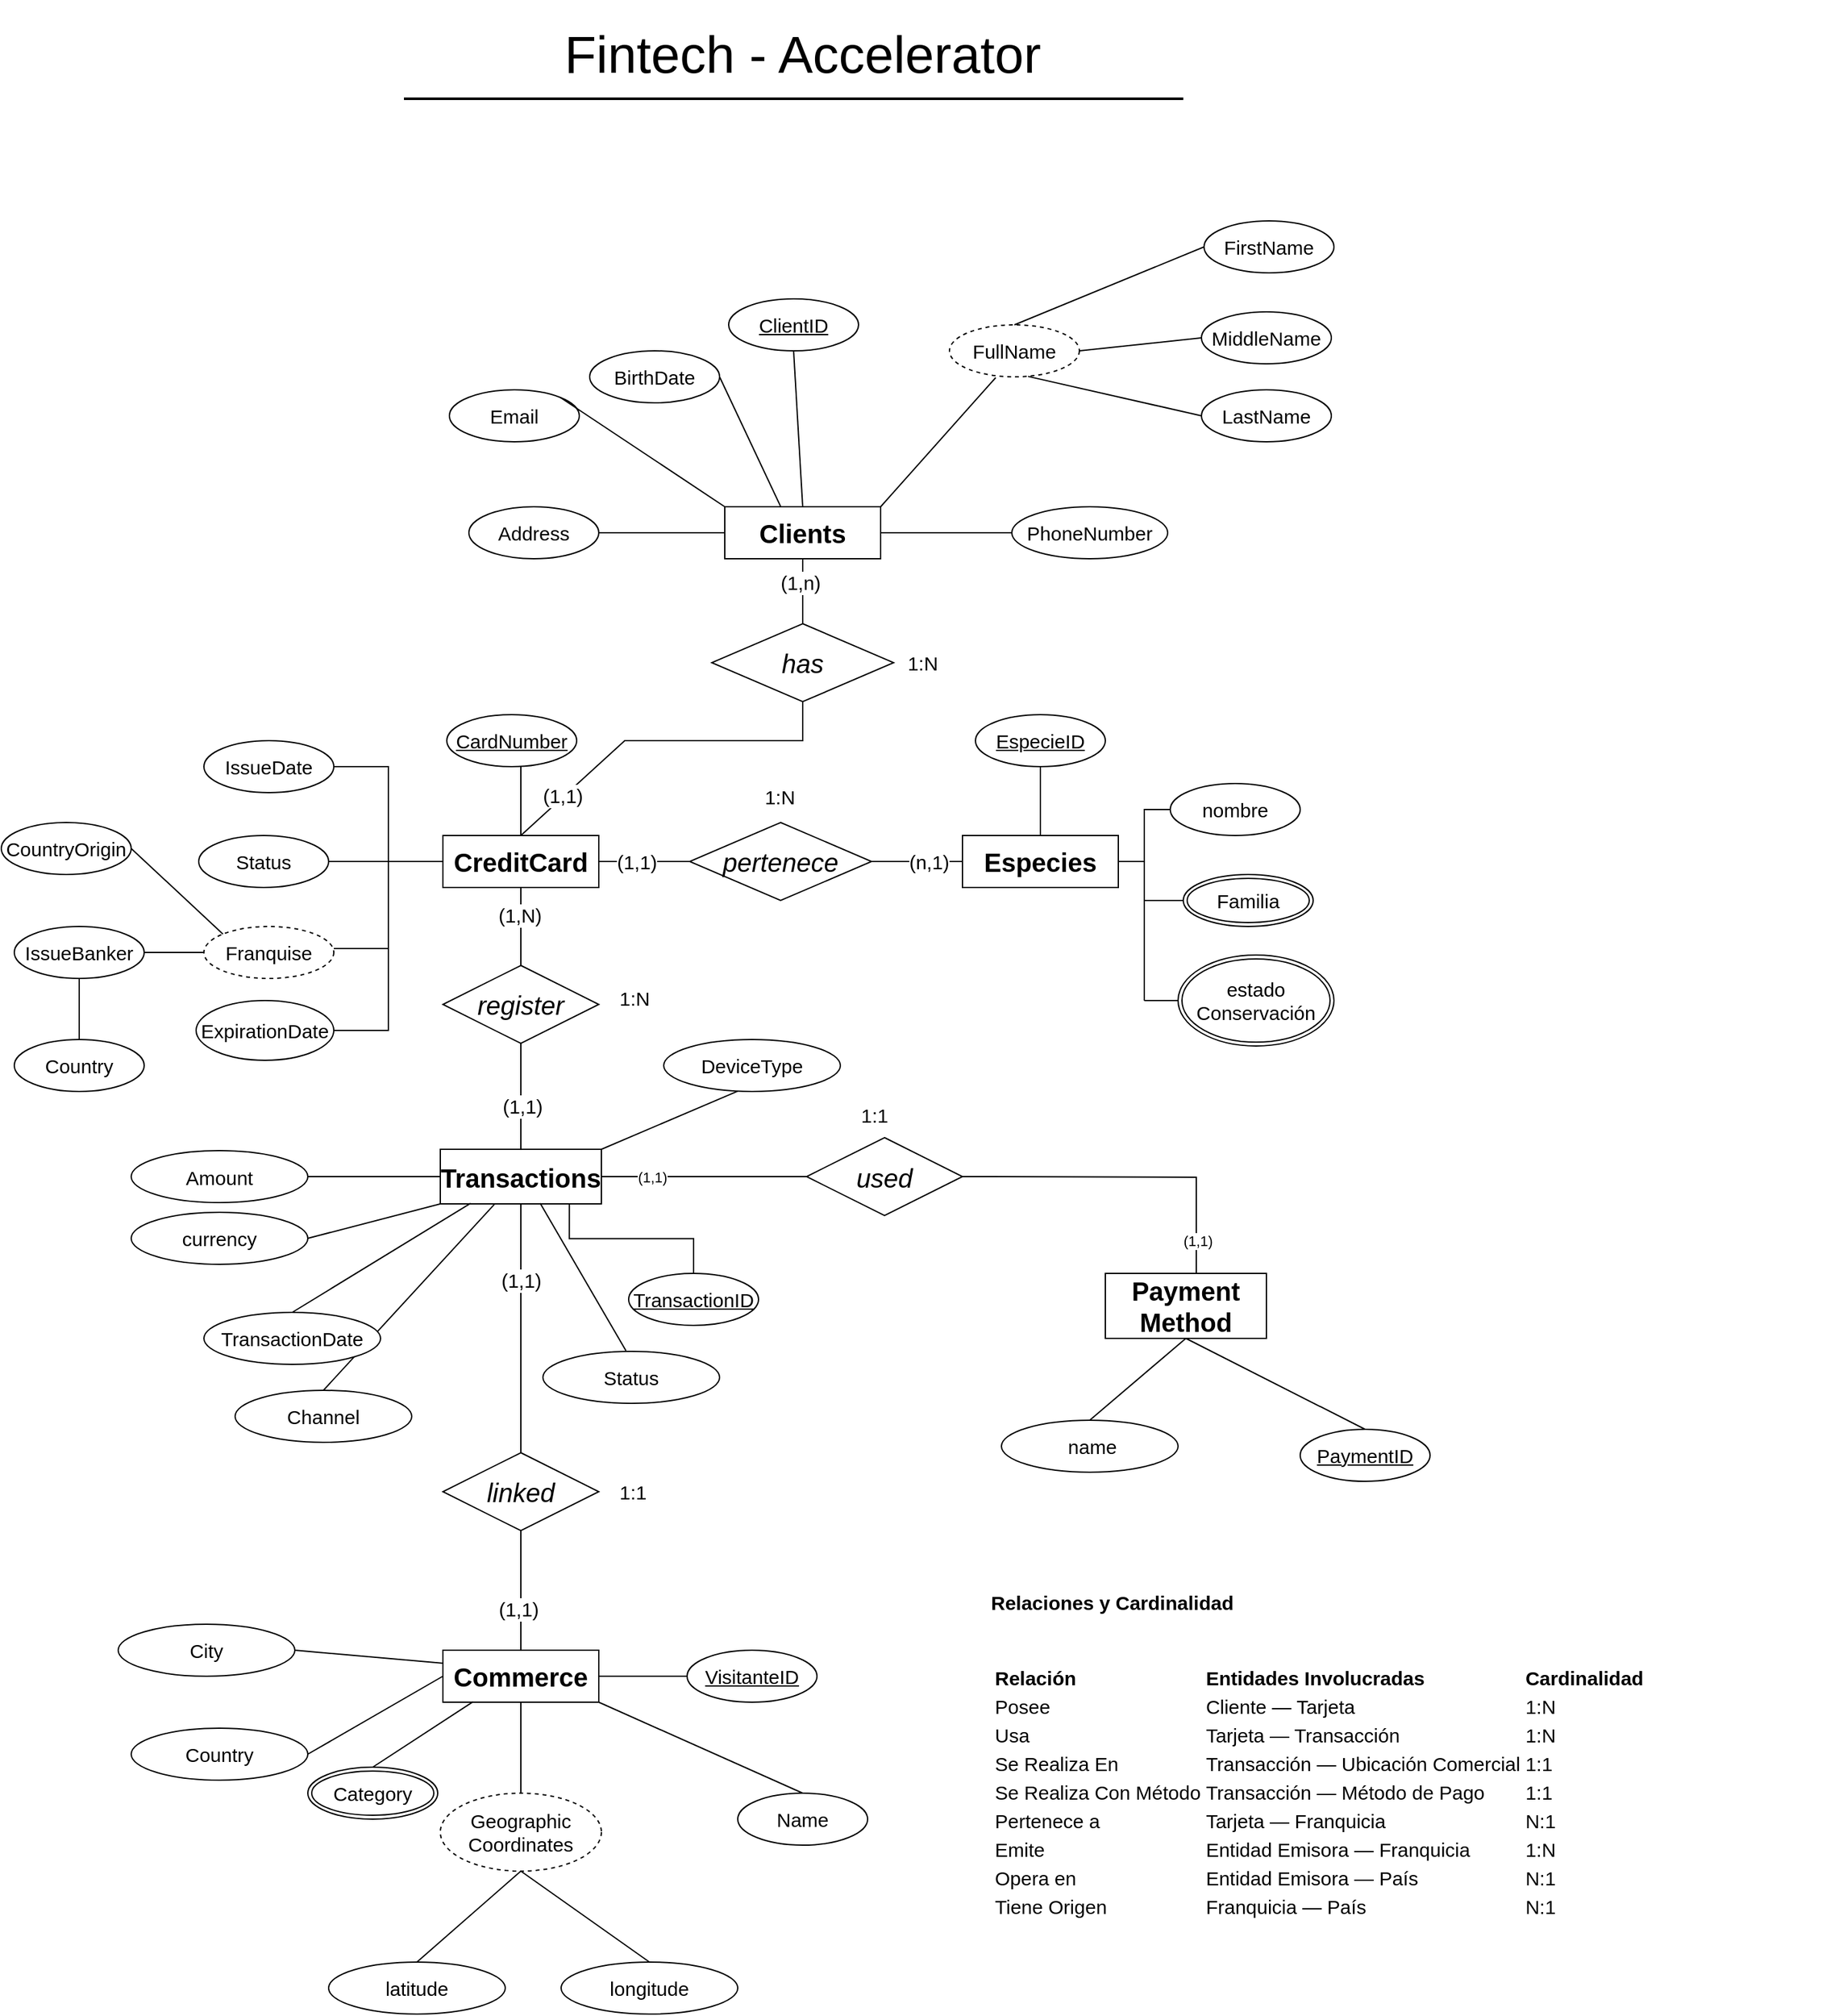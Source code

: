 <mxfile version="26.2.14">
  <diagram id="r5kmpghzl9CKiOgxhH3K" name="Página-1">
    <mxGraphModel dx="1897" dy="2171" grid="1" gridSize="10" guides="1" tooltips="1" connect="1" arrows="1" fold="1" page="1" pageScale="1" pageWidth="827" pageHeight="1169" math="0" shadow="0">
      <root>
        <mxCell id="0" />
        <mxCell id="1" parent="0" />
        <mxCell id="_ER3O8_ixGloc-CAV8IO-1" value="Fintech - Accelerator" style="text;html=1;strokeColor=none;fillColor=none;align=center;verticalAlign=middle;whiteSpace=wrap;rounded=0;fontSize=40;" parent="1" vertex="1">
          <mxGeometry x="190" y="-330" width="614" height="81" as="geometry" />
        </mxCell>
        <mxCell id="_ER3O8_ixGloc-CAV8IO-2" value="" style="line;strokeWidth=2;html=1;" parent="1" vertex="1">
          <mxGeometry x="190" y="-259" width="600" height="10" as="geometry" />
        </mxCell>
        <mxCell id="_ER3O8_ixGloc-CAV8IO-16" style="edgeStyle=orthogonalEdgeStyle;rounded=0;orthogonalLoop=1;jettySize=auto;html=1;entryX=0.57;entryY=1;entryDx=0;entryDy=0;entryPerimeter=0;fontSize=20;endArrow=none;endFill=0;" parent="1" source="_ER3O8_ixGloc-CAV8IO-7" target="_ER3O8_ixGloc-CAV8IO-13" edge="1">
          <mxGeometry relative="1" as="geometry" />
        </mxCell>
        <mxCell id="_ER3O8_ixGloc-CAV8IO-18" style="edgeStyle=orthogonalEdgeStyle;rounded=0;orthogonalLoop=1;jettySize=auto;html=1;entryX=1;entryY=0.5;entryDx=0;entryDy=0;fontSize=20;endArrow=none;endFill=0;" parent="1" source="_ER3O8_ixGloc-CAV8IO-7" target="_ER3O8_ixGloc-CAV8IO-9" edge="1">
          <mxGeometry relative="1" as="geometry" />
        </mxCell>
        <mxCell id="_ER3O8_ixGloc-CAV8IO-20" style="edgeStyle=orthogonalEdgeStyle;rounded=0;orthogonalLoop=1;jettySize=auto;html=1;entryX=1;entryY=0.5;entryDx=0;entryDy=0;fontSize=20;endArrow=none;endFill=0;" parent="1" source="_ER3O8_ixGloc-CAV8IO-7" target="_ER3O8_ixGloc-CAV8IO-15" edge="1">
          <mxGeometry relative="1" as="geometry" />
        </mxCell>
        <mxCell id="_ER3O8_ixGloc-CAV8IO-23" style="edgeStyle=orthogonalEdgeStyle;rounded=0;orthogonalLoop=1;jettySize=auto;html=1;entryX=0;entryY=0.5;entryDx=0;entryDy=0;endArrow=none;endFill=0;fontSize=20;" parent="1" source="_ER3O8_ixGloc-CAV8IO-7" target="_ER3O8_ixGloc-CAV8IO-22" edge="1">
          <mxGeometry relative="1" as="geometry" />
        </mxCell>
        <mxCell id="_ER3O8_ixGloc-CAV8IO-32" value="(1,1)" style="edgeLabel;html=1;align=center;verticalAlign=middle;resizable=0;points=[];fontSize=15;" parent="_ER3O8_ixGloc-CAV8IO-23" vertex="1" connectable="0">
          <mxGeometry x="-0.183" relative="1" as="geometry">
            <mxPoint as="offset" />
          </mxGeometry>
        </mxCell>
        <mxCell id="_ER3O8_ixGloc-CAV8IO-7" value="CreditCard" style="whiteSpace=wrap;html=1;align=center;fontSize=20;fontStyle=1" parent="1" vertex="1">
          <mxGeometry x="220" y="313" width="120" height="40" as="geometry" />
        </mxCell>
        <mxCell id="_ER3O8_ixGloc-CAV8IO-9" value="IssueDate" style="ellipse;whiteSpace=wrap;html=1;align=center;fontSize=15;" parent="1" vertex="1">
          <mxGeometry x="36" y="240" width="100" height="40" as="geometry" />
        </mxCell>
        <mxCell id="_ER3O8_ixGloc-CAV8IO-13" value="CardNumber" style="ellipse;whiteSpace=wrap;html=1;align=center;fontStyle=4;fontSize=15;" parent="1" vertex="1">
          <mxGeometry x="223" y="220" width="100" height="40" as="geometry" />
        </mxCell>
        <mxCell id="_ER3O8_ixGloc-CAV8IO-15" value="ExpirationDate" style="ellipse;whiteSpace=wrap;html=1;align=center;fontSize=15;" parent="1" vertex="1">
          <mxGeometry x="30" y="440" width="106" height="46" as="geometry" />
        </mxCell>
        <mxCell id="_ER3O8_ixGloc-CAV8IO-28" style="edgeStyle=orthogonalEdgeStyle;rounded=0;orthogonalLoop=1;jettySize=auto;html=1;entryX=0;entryY=0.5;entryDx=0;entryDy=0;endArrow=none;endFill=0;fontSize=15;" parent="1" source="_ER3O8_ixGloc-CAV8IO-21" target="_ER3O8_ixGloc-CAV8IO-26" edge="1">
          <mxGeometry relative="1" as="geometry" />
        </mxCell>
        <mxCell id="_ER3O8_ixGloc-CAV8IO-29" style="edgeStyle=orthogonalEdgeStyle;rounded=0;orthogonalLoop=1;jettySize=auto;html=1;endArrow=none;endFill=0;fontSize=15;entryX=0;entryY=0.5;entryDx=0;entryDy=0;" parent="1" source="_ER3O8_ixGloc-CAV8IO-21" target="jgJUUqroV2WTiFEcboyq-4" edge="1">
          <mxGeometry relative="1" as="geometry">
            <mxPoint x="780.0" y="372.966" as="targetPoint" />
            <Array as="points">
              <mxPoint x="760" y="333" />
              <mxPoint x="760" y="363" />
            </Array>
          </mxGeometry>
        </mxCell>
        <mxCell id="_ER3O8_ixGloc-CAV8IO-30" style="edgeStyle=orthogonalEdgeStyle;rounded=0;orthogonalLoop=1;jettySize=auto;html=1;endArrow=none;endFill=0;fontSize=15;" parent="1" source="_ER3O8_ixGloc-CAV8IO-21" target="_ER3O8_ixGloc-CAV8IO-25" edge="1">
          <mxGeometry relative="1" as="geometry" />
        </mxCell>
        <mxCell id="_ER3O8_ixGloc-CAV8IO-21" value="Especies" style="whiteSpace=wrap;html=1;align=center;fontSize=20;fontStyle=1" parent="1" vertex="1">
          <mxGeometry x="620" y="313" width="120" height="40" as="geometry" />
        </mxCell>
        <mxCell id="_ER3O8_ixGloc-CAV8IO-24" style="edgeStyle=orthogonalEdgeStyle;rounded=0;orthogonalLoop=1;jettySize=auto;html=1;entryX=0;entryY=0.5;entryDx=0;entryDy=0;endArrow=none;endFill=0;fontSize=20;" parent="1" source="_ER3O8_ixGloc-CAV8IO-22" target="_ER3O8_ixGloc-CAV8IO-21" edge="1">
          <mxGeometry relative="1" as="geometry">
            <Array as="points">
              <mxPoint x="570" y="333" />
              <mxPoint x="570" y="333" />
            </Array>
          </mxGeometry>
        </mxCell>
        <mxCell id="_ER3O8_ixGloc-CAV8IO-31" value="(n,1)" style="edgeLabel;html=1;align=center;verticalAlign=middle;resizable=0;points=[];fontSize=15;" parent="_ER3O8_ixGloc-CAV8IO-24" vertex="1" connectable="0">
          <mxGeometry x="0.25" relative="1" as="geometry">
            <mxPoint as="offset" />
          </mxGeometry>
        </mxCell>
        <mxCell id="_ER3O8_ixGloc-CAV8IO-22" value="pertenece" style="shape=rhombus;perimeter=rhombusPerimeter;whiteSpace=wrap;html=1;align=center;fontSize=20;fontStyle=2" parent="1" vertex="1">
          <mxGeometry x="410" y="303" width="140" height="60" as="geometry" />
        </mxCell>
        <mxCell id="_ER3O8_ixGloc-CAV8IO-25" value="EspecieID" style="ellipse;whiteSpace=wrap;html=1;align=center;fontStyle=4;fontSize=15;" parent="1" vertex="1">
          <mxGeometry x="630" y="220" width="100" height="40" as="geometry" />
        </mxCell>
        <mxCell id="_ER3O8_ixGloc-CAV8IO-26" value="nombre" style="ellipse;whiteSpace=wrap;html=1;align=center;fontSize=15;" parent="1" vertex="1">
          <mxGeometry x="780" y="273" width="100" height="40" as="geometry" />
        </mxCell>
        <mxCell id="_ER3O8_ixGloc-CAV8IO-33" value="1:N" style="edgeLabel;html=1;align=center;verticalAlign=middle;resizable=0;points=[];fontSize=15;" parent="1" vertex="1" connectable="0">
          <mxGeometry x="403.997" y="333" as="geometry">
            <mxPoint x="75" y="-50" as="offset" />
          </mxGeometry>
        </mxCell>
        <mxCell id="_ER3O8_ixGloc-CAV8IO-36" style="edgeStyle=orthogonalEdgeStyle;rounded=0;orthogonalLoop=1;jettySize=auto;html=1;endArrow=none;endFill=0;fontSize=15;" parent="1" source="_ER3O8_ixGloc-CAV8IO-34" target="_ER3O8_ixGloc-CAV8IO-35" edge="1">
          <mxGeometry relative="1" as="geometry" />
        </mxCell>
        <mxCell id="_ER3O8_ixGloc-CAV8IO-34" value="Commerce" style="whiteSpace=wrap;html=1;align=center;fontSize=20;fontStyle=1" parent="1" vertex="1">
          <mxGeometry x="220" y="940" width="120" height="40" as="geometry" />
        </mxCell>
        <mxCell id="_ER3O8_ixGloc-CAV8IO-35" value="VisitanteID" style="ellipse;whiteSpace=wrap;html=1;align=center;fontStyle=4;fontSize=15;" parent="1" vertex="1">
          <mxGeometry x="408" y="940" width="100" height="40" as="geometry" />
        </mxCell>
        <mxCell id="_ER3O8_ixGloc-CAV8IO-37" value="Name" style="ellipse;whiteSpace=wrap;html=1;align=center;fontSize=15;" parent="1" vertex="1">
          <mxGeometry x="447" y="1050" width="100" height="40" as="geometry" />
        </mxCell>
        <mxCell id="_ER3O8_ixGloc-CAV8IO-39" value="&amp;nbsp;name" style="ellipse;whiteSpace=wrap;html=1;align=center;fontSize=15;" parent="1" vertex="1">
          <mxGeometry x="650" y="763" width="136" height="40" as="geometry" />
        </mxCell>
        <mxCell id="_ER3O8_ixGloc-CAV8IO-45" style="edgeStyle=orthogonalEdgeStyle;rounded=0;orthogonalLoop=1;jettySize=auto;html=1;entryX=0.5;entryY=0;entryDx=0;entryDy=0;endArrow=none;endFill=0;fontSize=15;exitX=0.5;exitY=1;exitDx=0;exitDy=0;" parent="1" source="EtExfo8M0nFtXEk3636u-35" target="_ER3O8_ixGloc-CAV8IO-34" edge="1">
          <mxGeometry relative="1" as="geometry" />
        </mxCell>
        <mxCell id="_ER3O8_ixGloc-CAV8IO-46" value="(1,1)" style="edgeLabel;html=1;align=center;verticalAlign=middle;resizable=0;points=[];fontSize=15;" parent="_ER3O8_ixGloc-CAV8IO-45" vertex="1" connectable="0">
          <mxGeometry x="0.302" y="-2" relative="1" as="geometry">
            <mxPoint as="offset" />
          </mxGeometry>
        </mxCell>
        <mxCell id="_ER3O8_ixGloc-CAV8IO-55" style="edgeStyle=orthogonalEdgeStyle;rounded=0;orthogonalLoop=1;jettySize=auto;html=1;entryX=0.5;entryY=1;entryDx=0;entryDy=0;endArrow=none;endFill=0;fontSize=15;exitX=0.5;exitY=0;exitDx=0;exitDy=0;" parent="1" source="EtExfo8M0nFtXEk3636u-35" target="_ER3O8_ixGloc-CAV8IO-48" edge="1">
          <mxGeometry relative="1" as="geometry" />
        </mxCell>
        <mxCell id="_ER3O8_ixGloc-CAV8IO-56" value="(1,1)" style="edgeLabel;html=1;align=center;verticalAlign=middle;resizable=0;points=[];fontSize=15;" parent="_ER3O8_ixGloc-CAV8IO-55" vertex="1" connectable="0">
          <mxGeometry x="0.388" relative="1" as="geometry">
            <mxPoint as="offset" />
          </mxGeometry>
        </mxCell>
        <mxCell id="_ER3O8_ixGloc-CAV8IO-43" value="used" style="shape=rhombus;perimeter=rhombusPerimeter;whiteSpace=wrap;html=1;align=center;fontSize=20;fontStyle=2" parent="1" vertex="1">
          <mxGeometry x="500" y="545.5" width="120" height="60" as="geometry" />
        </mxCell>
        <mxCell id="_ER3O8_ixGloc-CAV8IO-52" style="edgeStyle=orthogonalEdgeStyle;rounded=0;orthogonalLoop=1;jettySize=auto;html=1;entryX=1;entryY=0.5;entryDx=0;entryDy=0;endArrow=none;endFill=0;fontSize=15;" parent="1" source="_ER3O8_ixGloc-CAV8IO-48" target="_ER3O8_ixGloc-CAV8IO-50" edge="1">
          <mxGeometry relative="1" as="geometry" />
        </mxCell>
        <mxCell id="_ER3O8_ixGloc-CAV8IO-54" style="edgeStyle=orthogonalEdgeStyle;rounded=0;orthogonalLoop=1;jettySize=auto;html=1;entryX=0.5;entryY=0;entryDx=0;entryDy=0;endArrow=none;endFill=0;fontSize=15;exitX=0.801;exitY=1.003;exitDx=0;exitDy=0;exitPerimeter=0;" parent="1" source="_ER3O8_ixGloc-CAV8IO-48" target="_ER3O8_ixGloc-CAV8IO-49" edge="1">
          <mxGeometry relative="1" as="geometry" />
        </mxCell>
        <mxCell id="_ER3O8_ixGloc-CAV8IO-48" value="Transactions" style="whiteSpace=wrap;html=1;align=center;fontSize=20;fontStyle=1" parent="1" vertex="1">
          <mxGeometry x="218" y="554.5" width="124" height="42" as="geometry" />
        </mxCell>
        <mxCell id="_ER3O8_ixGloc-CAV8IO-49" value="TransactionID" style="ellipse;whiteSpace=wrap;html=1;align=center;fontStyle=4;fontSize=15;" parent="1" vertex="1">
          <mxGeometry x="363" y="650" width="100" height="40" as="geometry" />
        </mxCell>
        <mxCell id="_ER3O8_ixGloc-CAV8IO-50" value="Amount" style="ellipse;whiteSpace=wrap;html=1;align=center;fontSize=15;" parent="1" vertex="1">
          <mxGeometry x="-20" y="555.5" width="136" height="40" as="geometry" />
        </mxCell>
        <mxCell id="_ER3O8_ixGloc-CAV8IO-57" value="&lt;span style=&quot;color: rgb(0, 0, 0); font-family: helvetica; font-size: 15px; font-style: normal; font-weight: 400; letter-spacing: normal; text-align: center; text-indent: 0px; text-transform: none; word-spacing: 0px; background-color: rgb(255, 255, 255); display: inline; float: none;&quot;&gt;1:1&lt;/span&gt;" style="text;whiteSpace=wrap;html=1;fontSize=15;" parent="1" vertex="1">
          <mxGeometry x="540" y="513" width="50" height="30" as="geometry" />
        </mxCell>
        <mxCell id="_ER3O8_ixGloc-CAV8IO-59" style="edgeStyle=orthogonalEdgeStyle;rounded=0;orthogonalLoop=1;jettySize=auto;html=1;entryX=0.5;entryY=1;entryDx=0;entryDy=0;endArrow=none;endFill=0;fontSize=15;" parent="1" source="_ER3O8_ixGloc-CAV8IO-58" target="_ER3O8_ixGloc-CAV8IO-7" edge="1">
          <mxGeometry relative="1" as="geometry" />
        </mxCell>
        <mxCell id="_ER3O8_ixGloc-CAV8IO-63" value="(1,N)" style="edgeLabel;html=1;align=center;verticalAlign=middle;resizable=0;points=[];fontSize=15;" parent="_ER3O8_ixGloc-CAV8IO-59" vertex="1" connectable="0">
          <mxGeometry x="0.315" y="1" relative="1" as="geometry">
            <mxPoint as="offset" />
          </mxGeometry>
        </mxCell>
        <mxCell id="_ER3O8_ixGloc-CAV8IO-60" style="edgeStyle=orthogonalEdgeStyle;rounded=0;orthogonalLoop=1;jettySize=auto;html=1;endArrow=none;endFill=0;fontSize=15;" parent="1" source="_ER3O8_ixGloc-CAV8IO-58" target="_ER3O8_ixGloc-CAV8IO-48" edge="1">
          <mxGeometry relative="1" as="geometry" />
        </mxCell>
        <mxCell id="_ER3O8_ixGloc-CAV8IO-61" value="(1,1)" style="edgeLabel;html=1;align=center;verticalAlign=middle;resizable=0;points=[];fontSize=15;" parent="_ER3O8_ixGloc-CAV8IO-60" vertex="1" connectable="0">
          <mxGeometry x="0.182" y="1" relative="1" as="geometry">
            <mxPoint as="offset" />
          </mxGeometry>
        </mxCell>
        <mxCell id="_ER3O8_ixGloc-CAV8IO-58" value="register" style="shape=rhombus;perimeter=rhombusPerimeter;whiteSpace=wrap;html=1;align=center;fontSize=20;fontStyle=2" parent="1" vertex="1">
          <mxGeometry x="220" y="413" width="120" height="60" as="geometry" />
        </mxCell>
        <mxCell id="_ER3O8_ixGloc-CAV8IO-64" value="&lt;span style=&quot;color: rgb(0 , 0 , 0) ; font-family: &amp;#34;helvetica&amp;#34; ; font-size: 15px ; font-style: normal ; font-weight: 400 ; letter-spacing: normal ; text-align: center ; text-indent: 0px ; text-transform: none ; word-spacing: 0px ; background-color: rgb(255 , 255 , 255) ; display: inline ; float: none&quot;&gt;1:N&lt;/span&gt;" style="text;whiteSpace=wrap;html=1;fontSize=15;" parent="1" vertex="1">
          <mxGeometry x="354" y="423" width="50" height="30" as="geometry" />
        </mxCell>
        <mxCell id="jgJUUqroV2WTiFEcboyq-2" value="" style="endArrow=none;html=1;" parent="1" edge="1">
          <mxGeometry width="50" height="50" relative="1" as="geometry">
            <mxPoint x="760" y="440" as="sourcePoint" />
            <mxPoint x="760" y="360" as="targetPoint" />
          </mxGeometry>
        </mxCell>
        <mxCell id="jgJUUqroV2WTiFEcboyq-3" value="" style="endArrow=none;html=1;entryX=0;entryY=0.5;entryDx=0;entryDy=0;" parent="1" target="jgJUUqroV2WTiFEcboyq-5" edge="1">
          <mxGeometry width="50" height="50" relative="1" as="geometry">
            <mxPoint x="760" y="440" as="sourcePoint" />
            <mxPoint x="780.0" y="441.25" as="targetPoint" />
          </mxGeometry>
        </mxCell>
        <mxCell id="jgJUUqroV2WTiFEcboyq-4" value="Familia" style="ellipse;shape=doubleEllipse;margin=3;whiteSpace=wrap;html=1;align=center;fontSize=15;" parent="1" vertex="1">
          <mxGeometry x="790" y="343" width="100" height="40" as="geometry" />
        </mxCell>
        <mxCell id="jgJUUqroV2WTiFEcboyq-5" value="estado&lt;br&gt;Conservación" style="ellipse;shape=doubleEllipse;margin=3;whiteSpace=wrap;html=1;align=center;fontSize=15;" parent="1" vertex="1">
          <mxGeometry x="786" y="405" width="120" height="70" as="geometry" />
        </mxCell>
        <mxCell id="jgJUUqroV2WTiFEcboyq-9" value="Clients" style="whiteSpace=wrap;html=1;align=center;fontSize=20;fontStyle=1" parent="1" vertex="1">
          <mxGeometry x="437" y="60" width="120" height="40" as="geometry" />
        </mxCell>
        <mxCell id="jgJUUqroV2WTiFEcboyq-12" style="edgeStyle=orthogonalEdgeStyle;rounded=0;orthogonalLoop=1;jettySize=auto;html=1;fontSize=15;endArrow=none;endFill=0;" parent="1" source="jgJUUqroV2WTiFEcboyq-10" target="jgJUUqroV2WTiFEcboyq-9" edge="1">
          <mxGeometry relative="1" as="geometry" />
        </mxCell>
        <mxCell id="jgJUUqroV2WTiFEcboyq-10" value="has" style="shape=rhombus;perimeter=rhombusPerimeter;whiteSpace=wrap;html=1;align=center;fontSize=20;fontStyle=2" parent="1" vertex="1">
          <mxGeometry x="427" y="150" width="140" height="60" as="geometry" />
        </mxCell>
        <mxCell id="jgJUUqroV2WTiFEcboyq-11" value="" style="endArrow=none;html=1;rounded=0;fontSize=15;exitX=0.5;exitY=0;exitDx=0;exitDy=0;entryX=0.5;entryY=1;entryDx=0;entryDy=0;" parent="1" source="_ER3O8_ixGloc-CAV8IO-7" target="jgJUUqroV2WTiFEcboyq-10" edge="1">
          <mxGeometry relative="1" as="geometry">
            <mxPoint x="410" y="230" as="sourcePoint" />
            <mxPoint x="570" y="230" as="targetPoint" />
            <Array as="points">
              <mxPoint x="360" y="240" />
              <mxPoint x="497" y="240" />
            </Array>
          </mxGeometry>
        </mxCell>
        <mxCell id="jgJUUqroV2WTiFEcboyq-13" value="(1,n)" style="edgeLabel;html=1;align=center;verticalAlign=middle;resizable=0;points=[];fontSize=15;" parent="1" vertex="1" connectable="0">
          <mxGeometry x="497.001" y="120" as="geometry">
            <mxPoint x="-2" y="-2" as="offset" />
          </mxGeometry>
        </mxCell>
        <mxCell id="jgJUUqroV2WTiFEcboyq-14" value="(1,1)" style="edgeLabel;html=1;align=center;verticalAlign=middle;resizable=0;points=[];fontSize=15;" parent="1" vertex="1" connectable="0">
          <mxGeometry x="383.001" y="210" as="geometry">
            <mxPoint x="-71" y="72" as="offset" />
          </mxGeometry>
        </mxCell>
        <mxCell id="jgJUUqroV2WTiFEcboyq-15" value="1:N" style="edgeLabel;html=1;align=center;verticalAlign=middle;resizable=0;points=[];fontSize=15;" parent="1" vertex="1" connectable="0">
          <mxGeometry x="513.997" y="230" as="geometry">
            <mxPoint x="75" y="-50" as="offset" />
          </mxGeometry>
        </mxCell>
        <mxCell id="EtExfo8M0nFtXEk3636u-1" value="ClientID" style="ellipse;whiteSpace=wrap;html=1;align=center;fontStyle=4;fontSize=15;" vertex="1" parent="1">
          <mxGeometry x="440" y="-100" width="100" height="40" as="geometry" />
        </mxCell>
        <mxCell id="EtExfo8M0nFtXEk3636u-2" value="FullName" style="ellipse;whiteSpace=wrap;html=1;align=center;dashed=1;fontSize=15;" vertex="1" parent="1">
          <mxGeometry x="610" y="-80" width="100" height="40" as="geometry" />
        </mxCell>
        <mxCell id="EtExfo8M0nFtXEk3636u-4" value="BirthDate" style="ellipse;whiteSpace=wrap;html=1;align=center;fontSize=15;" vertex="1" parent="1">
          <mxGeometry x="333" y="-60" width="100" height="40" as="geometry" />
        </mxCell>
        <mxCell id="EtExfo8M0nFtXEk3636u-5" value="Email" style="ellipse;whiteSpace=wrap;html=1;align=center;fontSize=15;" vertex="1" parent="1">
          <mxGeometry x="225" y="-30" width="100" height="40" as="geometry" />
        </mxCell>
        <mxCell id="EtExfo8M0nFtXEk3636u-6" value="PhoneNumber" style="ellipse;whiteSpace=wrap;html=1;align=center;fontSize=15;" vertex="1" parent="1">
          <mxGeometry x="658" y="60" width="120" height="40" as="geometry" />
        </mxCell>
        <mxCell id="EtExfo8M0nFtXEk3636u-7" value="Address" style="ellipse;whiteSpace=wrap;html=1;align=center;fontSize=15;" vertex="1" parent="1">
          <mxGeometry x="240" y="60" width="100" height="40" as="geometry" />
        </mxCell>
        <mxCell id="EtExfo8M0nFtXEk3636u-8" value="" style="endArrow=none;html=1;rounded=0;exitX=1;exitY=0;exitDx=0;exitDy=0;entryX=0.356;entryY=1.016;entryDx=0;entryDy=0;entryPerimeter=0;" edge="1" parent="1" source="jgJUUqroV2WTiFEcboyq-9" target="EtExfo8M0nFtXEk3636u-2">
          <mxGeometry relative="1" as="geometry">
            <mxPoint x="650" y="-60" as="sourcePoint" />
            <mxPoint x="810" y="-60" as="targetPoint" />
          </mxGeometry>
        </mxCell>
        <mxCell id="EtExfo8M0nFtXEk3636u-9" value="" style="endArrow=none;html=1;rounded=0;entryX=0.5;entryY=0;entryDx=0;entryDy=0;exitX=0.5;exitY=1;exitDx=0;exitDy=0;" edge="1" parent="1" source="EtExfo8M0nFtXEk3636u-1" target="jgJUUqroV2WTiFEcboyq-9">
          <mxGeometry relative="1" as="geometry">
            <mxPoint x="500" y="-59" as="sourcePoint" />
            <mxPoint x="590" y="-20" as="targetPoint" />
          </mxGeometry>
        </mxCell>
        <mxCell id="EtExfo8M0nFtXEk3636u-10" value="" style="endArrow=none;html=1;rounded=0;exitX=1;exitY=0.5;exitDx=0;exitDy=0;entryX=0.358;entryY=-0.007;entryDx=0;entryDy=0;entryPerimeter=0;" edge="1" parent="1" source="EtExfo8M0nFtXEk3636u-4" target="jgJUUqroV2WTiFEcboyq-9">
          <mxGeometry relative="1" as="geometry">
            <mxPoint x="330" y="20" as="sourcePoint" />
            <mxPoint x="490" y="20" as="targetPoint" />
          </mxGeometry>
        </mxCell>
        <mxCell id="EtExfo8M0nFtXEk3636u-11" value="" style="endArrow=none;html=1;rounded=0;exitX=1;exitY=0;exitDx=0;exitDy=0;entryX=0;entryY=0;entryDx=0;entryDy=0;" edge="1" parent="1" source="EtExfo8M0nFtXEk3636u-5" target="jgJUUqroV2WTiFEcboyq-9">
          <mxGeometry relative="1" as="geometry">
            <mxPoint x="370" y="30" as="sourcePoint" />
            <mxPoint x="530" y="30" as="targetPoint" />
          </mxGeometry>
        </mxCell>
        <mxCell id="EtExfo8M0nFtXEk3636u-12" value="" style="endArrow=none;html=1;rounded=0;exitX=1;exitY=0.5;exitDx=0;exitDy=0;entryX=0;entryY=0.5;entryDx=0;entryDy=0;" edge="1" parent="1" source="EtExfo8M0nFtXEk3636u-7" target="jgJUUqroV2WTiFEcboyq-9">
          <mxGeometry relative="1" as="geometry">
            <mxPoint x="360" y="90" as="sourcePoint" />
            <mxPoint x="520" y="90" as="targetPoint" />
          </mxGeometry>
        </mxCell>
        <mxCell id="EtExfo8M0nFtXEk3636u-13" value="" style="endArrow=none;html=1;rounded=0;exitX=1;exitY=0.5;exitDx=0;exitDy=0;" edge="1" parent="1" source="jgJUUqroV2WTiFEcboyq-9" target="EtExfo8M0nFtXEk3636u-6">
          <mxGeometry relative="1" as="geometry">
            <mxPoint x="590" y="120" as="sourcePoint" />
            <mxPoint x="750" y="120" as="targetPoint" />
          </mxGeometry>
        </mxCell>
        <mxCell id="EtExfo8M0nFtXEk3636u-14" value="Status" style="ellipse;whiteSpace=wrap;html=1;align=center;fontSize=15;" vertex="1" parent="1">
          <mxGeometry x="32" y="313" width="100" height="40" as="geometry" />
        </mxCell>
        <mxCell id="EtExfo8M0nFtXEk3636u-15" value="Franquise" style="ellipse;whiteSpace=wrap;html=1;align=center;dashed=1;fontSize=15;" vertex="1" parent="1">
          <mxGeometry x="36" y="383" width="100" height="40" as="geometry" />
        </mxCell>
        <mxCell id="EtExfo8M0nFtXEk3636u-17" value="" style="endArrow=none;html=1;rounded=0;exitX=1;exitY=0.5;exitDx=0;exitDy=0;" edge="1" parent="1" source="EtExfo8M0nFtXEk3636u-14">
          <mxGeometry relative="1" as="geometry">
            <mxPoint x="150" y="380" as="sourcePoint" />
            <mxPoint x="180" y="333" as="targetPoint" />
          </mxGeometry>
        </mxCell>
        <mxCell id="EtExfo8M0nFtXEk3636u-18" value="" style="endArrow=none;html=1;rounded=0;exitX=1;exitY=0.426;exitDx=0;exitDy=0;exitPerimeter=0;" edge="1" parent="1" source="EtExfo8M0nFtXEk3636u-15">
          <mxGeometry relative="1" as="geometry">
            <mxPoint x="133.5" y="399.8" as="sourcePoint" />
            <mxPoint x="178" y="400" as="targetPoint" />
          </mxGeometry>
        </mxCell>
        <mxCell id="EtExfo8M0nFtXEk3636u-20" value="IssueBanker" style="ellipse;whiteSpace=wrap;html=1;align=center;fontSize=15;" vertex="1" parent="1">
          <mxGeometry x="-110" y="383" width="100" height="40" as="geometry" />
        </mxCell>
        <mxCell id="EtExfo8M0nFtXEk3636u-21" value="Country" style="ellipse;whiteSpace=wrap;html=1;align=center;fontSize=15;" vertex="1" parent="1">
          <mxGeometry x="-110" y="470" width="100" height="40" as="geometry" />
        </mxCell>
        <mxCell id="EtExfo8M0nFtXEk3636u-22" value="" style="endArrow=none;html=1;rounded=0;exitX=1;exitY=0.5;exitDx=0;exitDy=0;entryX=0;entryY=0.5;entryDx=0;entryDy=0;" edge="1" parent="1" source="EtExfo8M0nFtXEk3636u-20" target="EtExfo8M0nFtXEk3636u-15">
          <mxGeometry relative="1" as="geometry">
            <mxPoint x="-20" y="360" as="sourcePoint" />
            <mxPoint x="140" y="360" as="targetPoint" />
          </mxGeometry>
        </mxCell>
        <mxCell id="EtExfo8M0nFtXEk3636u-23" value="" style="endArrow=none;html=1;rounded=0;entryX=0.5;entryY=0;entryDx=0;entryDy=0;exitX=0.5;exitY=1;exitDx=0;exitDy=0;" edge="1" parent="1" source="EtExfo8M0nFtXEk3636u-20" target="EtExfo8M0nFtXEk3636u-21">
          <mxGeometry relative="1" as="geometry">
            <mxPoint x="-60" y="390" as="sourcePoint" />
            <mxPoint x="-20" y="390" as="targetPoint" />
          </mxGeometry>
        </mxCell>
        <mxCell id="EtExfo8M0nFtXEk3636u-25" value="currency" style="ellipse;whiteSpace=wrap;html=1;align=center;fontSize=15;" vertex="1" parent="1">
          <mxGeometry x="-20" y="603" width="136" height="40" as="geometry" />
        </mxCell>
        <mxCell id="EtExfo8M0nFtXEk3636u-27" value="Channel" style="ellipse;whiteSpace=wrap;html=1;align=center;fontSize=15;" vertex="1" parent="1">
          <mxGeometry x="60" y="740" width="136" height="40" as="geometry" />
        </mxCell>
        <mxCell id="EtExfo8M0nFtXEk3636u-28" value="Status" style="ellipse;whiteSpace=wrap;html=1;align=center;fontSize=15;" vertex="1" parent="1">
          <mxGeometry x="297" y="710" width="136" height="40" as="geometry" />
        </mxCell>
        <mxCell id="EtExfo8M0nFtXEk3636u-29" value="DeviceType" style="ellipse;whiteSpace=wrap;html=1;align=center;fontSize=15;" vertex="1" parent="1">
          <mxGeometry x="390" y="470" width="136" height="40" as="geometry" />
        </mxCell>
        <mxCell id="EtExfo8M0nFtXEk3636u-30" value="" style="endArrow=none;html=1;rounded=0;exitX=1;exitY=0.5;exitDx=0;exitDy=0;entryX=0;entryY=1;entryDx=0;entryDy=0;" edge="1" parent="1" source="EtExfo8M0nFtXEk3636u-25" target="_ER3O8_ixGloc-CAV8IO-48">
          <mxGeometry relative="1" as="geometry">
            <mxPoint x="110" y="630" as="sourcePoint" />
            <mxPoint x="270" y="630" as="targetPoint" />
          </mxGeometry>
        </mxCell>
        <mxCell id="EtExfo8M0nFtXEk3636u-31" value="" style="endArrow=none;html=1;rounded=0;exitX=0.5;exitY=0;exitDx=0;exitDy=0;entryX=0.188;entryY=0.989;entryDx=0;entryDy=0;entryPerimeter=0;" edge="1" parent="1" source="EtExfo8M0nFtXEk3636u-26" target="_ER3O8_ixGloc-CAV8IO-48">
          <mxGeometry relative="1" as="geometry">
            <mxPoint x="160" y="670" as="sourcePoint" />
            <mxPoint x="240" y="600" as="targetPoint" />
          </mxGeometry>
        </mxCell>
        <mxCell id="EtExfo8M0nFtXEk3636u-32" value="" style="endArrow=none;html=1;rounded=0;exitX=0.5;exitY=0;exitDx=0;exitDy=0;entryX=0.335;entryY=1.01;entryDx=0;entryDy=0;entryPerimeter=0;" edge="1" parent="1" source="EtExfo8M0nFtXEk3636u-27" target="_ER3O8_ixGloc-CAV8IO-48">
          <mxGeometry relative="1" as="geometry">
            <mxPoint x="200" y="640" as="sourcePoint" />
            <mxPoint x="360" y="640" as="targetPoint" />
          </mxGeometry>
        </mxCell>
        <mxCell id="EtExfo8M0nFtXEk3636u-26" value="TransactionDate" style="ellipse;whiteSpace=wrap;html=1;align=center;fontSize=15;" vertex="1" parent="1">
          <mxGeometry x="36" y="680" width="136" height="40" as="geometry" />
        </mxCell>
        <mxCell id="EtExfo8M0nFtXEk3636u-33" value="" style="endArrow=none;html=1;rounded=0;exitX=1;exitY=0;exitDx=0;exitDy=0;entryX=0.418;entryY=0.995;entryDx=0;entryDy=0;entryPerimeter=0;" edge="1" parent="1" source="_ER3O8_ixGloc-CAV8IO-48" target="EtExfo8M0nFtXEk3636u-29">
          <mxGeometry relative="1" as="geometry">
            <mxPoint x="280" y="660" as="sourcePoint" />
            <mxPoint x="440" y="660" as="targetPoint" />
          </mxGeometry>
        </mxCell>
        <mxCell id="EtExfo8M0nFtXEk3636u-34" value="" style="endArrow=none;html=1;rounded=0;exitX=0.62;exitY=0.989;exitDx=0;exitDy=0;exitPerimeter=0;entryX=0.47;entryY=-0.011;entryDx=0;entryDy=0;entryPerimeter=0;" edge="1" parent="1" source="_ER3O8_ixGloc-CAV8IO-48" target="EtExfo8M0nFtXEk3636u-28">
          <mxGeometry relative="1" as="geometry">
            <mxPoint x="270" y="640" as="sourcePoint" />
            <mxPoint x="430" y="640" as="targetPoint" />
          </mxGeometry>
        </mxCell>
        <mxCell id="EtExfo8M0nFtXEk3636u-35" value="linked" style="shape=rhombus;perimeter=rhombusPerimeter;whiteSpace=wrap;html=1;align=center;fontSize=20;fontStyle=2" vertex="1" parent="1">
          <mxGeometry x="220" y="788" width="120" height="60" as="geometry" />
        </mxCell>
        <mxCell id="EtExfo8M0nFtXEk3636u-36" value="Category" style="ellipse;shape=doubleEllipse;margin=3;whiteSpace=wrap;html=1;align=center;fontSize=15;" vertex="1" parent="1">
          <mxGeometry x="116" y="1030" width="100" height="40" as="geometry" />
        </mxCell>
        <mxCell id="EtExfo8M0nFtXEk3636u-37" value="City" style="ellipse;whiteSpace=wrap;html=1;align=center;fontSize=15;" vertex="1" parent="1">
          <mxGeometry x="-30" y="920" width="136" height="40" as="geometry" />
        </mxCell>
        <mxCell id="EtExfo8M0nFtXEk3636u-38" value="Country" style="ellipse;whiteSpace=wrap;html=1;align=center;fontSize=15;" vertex="1" parent="1">
          <mxGeometry x="-20" y="1000" width="136" height="40" as="geometry" />
        </mxCell>
        <mxCell id="EtExfo8M0nFtXEk3636u-39" value="Geographic&lt;br&gt;Coordinates" style="ellipse;whiteSpace=wrap;html=1;align=center;dashed=1;fontSize=15;" vertex="1" parent="1">
          <mxGeometry x="218" y="1050" width="124" height="60" as="geometry" />
        </mxCell>
        <mxCell id="EtExfo8M0nFtXEk3636u-40" value="" style="endArrow=none;html=1;rounded=0;exitX=0.193;exitY=0.993;exitDx=0;exitDy=0;exitPerimeter=0;entryX=0.5;entryY=0;entryDx=0;entryDy=0;" edge="1" parent="1" source="_ER3O8_ixGloc-CAV8IO-34" target="EtExfo8M0nFtXEk3636u-36">
          <mxGeometry relative="1" as="geometry">
            <mxPoint x="170" y="1000" as="sourcePoint" />
            <mxPoint x="330" y="1000" as="targetPoint" />
          </mxGeometry>
        </mxCell>
        <mxCell id="EtExfo8M0nFtXEk3636u-41" value="" style="endArrow=none;html=1;rounded=0;exitX=1;exitY=0.5;exitDx=0;exitDy=0;entryX=0;entryY=0.5;entryDx=0;entryDy=0;" edge="1" parent="1" source="EtExfo8M0nFtXEk3636u-38" target="_ER3O8_ixGloc-CAV8IO-34">
          <mxGeometry relative="1" as="geometry">
            <mxPoint x="140" y="1000" as="sourcePoint" />
            <mxPoint x="300" y="1000" as="targetPoint" />
          </mxGeometry>
        </mxCell>
        <mxCell id="EtExfo8M0nFtXEk3636u-42" value="" style="endArrow=none;html=1;rounded=0;exitX=1;exitY=0.5;exitDx=0;exitDy=0;entryX=0;entryY=0.25;entryDx=0;entryDy=0;" edge="1" parent="1" source="EtExfo8M0nFtXEk3636u-37" target="_ER3O8_ixGloc-CAV8IO-34">
          <mxGeometry relative="1" as="geometry">
            <mxPoint x="70" y="960" as="sourcePoint" />
            <mxPoint x="230" y="960" as="targetPoint" />
          </mxGeometry>
        </mxCell>
        <mxCell id="EtExfo8M0nFtXEk3636u-43" value="" style="endArrow=none;html=1;rounded=0;exitX=1;exitY=1;exitDx=0;exitDy=0;entryX=0.5;entryY=0;entryDx=0;entryDy=0;" edge="1" parent="1" source="_ER3O8_ixGloc-CAV8IO-34" target="_ER3O8_ixGloc-CAV8IO-37">
          <mxGeometry relative="1" as="geometry">
            <mxPoint x="370" y="1010" as="sourcePoint" />
            <mxPoint x="530" y="1010" as="targetPoint" />
          </mxGeometry>
        </mxCell>
        <mxCell id="EtExfo8M0nFtXEk3636u-44" value="" style="endArrow=none;html=1;rounded=0;exitX=0.5;exitY=1;exitDx=0;exitDy=0;entryX=0.5;entryY=0;entryDx=0;entryDy=0;" edge="1" parent="1" source="_ER3O8_ixGloc-CAV8IO-34" target="EtExfo8M0nFtXEk3636u-39">
          <mxGeometry relative="1" as="geometry">
            <mxPoint x="260" y="1020" as="sourcePoint" />
            <mxPoint x="420" y="1020" as="targetPoint" />
          </mxGeometry>
        </mxCell>
        <mxCell id="EtExfo8M0nFtXEk3636u-45" value="latitude" style="ellipse;whiteSpace=wrap;html=1;align=center;fontSize=15;" vertex="1" parent="1">
          <mxGeometry x="132" y="1180" width="136" height="40" as="geometry" />
        </mxCell>
        <mxCell id="EtExfo8M0nFtXEk3636u-46" value="longitude" style="ellipse;whiteSpace=wrap;html=1;align=center;fontSize=15;" vertex="1" parent="1">
          <mxGeometry x="311" y="1180" width="136" height="40" as="geometry" />
        </mxCell>
        <mxCell id="EtExfo8M0nFtXEk3636u-48" value="" style="endArrow=none;html=1;rounded=0;exitX=0.5;exitY=0;exitDx=0;exitDy=0;entryX=0.5;entryY=1;entryDx=0;entryDy=0;" edge="1" parent="1" source="EtExfo8M0nFtXEk3636u-45" target="EtExfo8M0nFtXEk3636u-39">
          <mxGeometry relative="1" as="geometry">
            <mxPoint x="280" y="1110" as="sourcePoint" />
            <mxPoint x="440" y="1110" as="targetPoint" />
          </mxGeometry>
        </mxCell>
        <mxCell id="EtExfo8M0nFtXEk3636u-49" value="" style="endArrow=none;html=1;rounded=0;exitX=0.5;exitY=1;exitDx=0;exitDy=0;entryX=0.5;entryY=0;entryDx=0;entryDy=0;" edge="1" parent="1" source="EtExfo8M0nFtXEk3636u-39" target="EtExfo8M0nFtXEk3636u-46">
          <mxGeometry relative="1" as="geometry">
            <mxPoint x="280" y="1130" as="sourcePoint" />
            <mxPoint x="440" y="1130" as="targetPoint" />
          </mxGeometry>
        </mxCell>
        <mxCell id="EtExfo8M0nFtXEk3636u-50" value="FirstName" style="ellipse;whiteSpace=wrap;html=1;align=center;fontSize=15;" vertex="1" parent="1">
          <mxGeometry x="806" y="-160" width="100" height="40" as="geometry" />
        </mxCell>
        <mxCell id="EtExfo8M0nFtXEk3636u-51" value="LastName" style="ellipse;whiteSpace=wrap;html=1;align=center;fontSize=15;" vertex="1" parent="1">
          <mxGeometry x="804" y="-30" width="100" height="40" as="geometry" />
        </mxCell>
        <mxCell id="EtExfo8M0nFtXEk3636u-52" value="" style="endArrow=none;html=1;rounded=0;exitX=0.5;exitY=0;exitDx=0;exitDy=0;entryX=0;entryY=0.5;entryDx=0;entryDy=0;" edge="1" parent="1" source="EtExfo8M0nFtXEk3636u-2" target="EtExfo8M0nFtXEk3636u-50">
          <mxGeometry relative="1" as="geometry">
            <mxPoint x="680" y="-120" as="sourcePoint" />
            <mxPoint x="840" y="-120" as="targetPoint" />
          </mxGeometry>
        </mxCell>
        <mxCell id="EtExfo8M0nFtXEk3636u-53" value="" style="endArrow=none;html=1;rounded=0;exitX=0.605;exitY=0.992;exitDx=0;exitDy=0;entryX=0;entryY=0.5;entryDx=0;entryDy=0;exitPerimeter=0;" edge="1" parent="1" source="EtExfo8M0nFtXEk3636u-2" target="EtExfo8M0nFtXEk3636u-51">
          <mxGeometry relative="1" as="geometry">
            <mxPoint x="740" y="-20" as="sourcePoint" />
            <mxPoint x="900" y="-20" as="targetPoint" />
          </mxGeometry>
        </mxCell>
        <mxCell id="EtExfo8M0nFtXEk3636u-54" value="MiddleName" style="ellipse;whiteSpace=wrap;html=1;align=center;fontSize=15;" vertex="1" parent="1">
          <mxGeometry x="804" y="-90" width="100" height="40" as="geometry" />
        </mxCell>
        <mxCell id="EtExfo8M0nFtXEk3636u-55" value="" style="endArrow=none;html=1;rounded=0;exitX=1;exitY=0.5;exitDx=0;exitDy=0;entryX=0;entryY=0.5;entryDx=0;entryDy=0;" edge="1" parent="1" source="EtExfo8M0nFtXEk3636u-2" target="EtExfo8M0nFtXEk3636u-54">
          <mxGeometry relative="1" as="geometry">
            <mxPoint x="710" y="-40" as="sourcePoint" />
            <mxPoint x="870" y="-40" as="targetPoint" />
          </mxGeometry>
        </mxCell>
        <mxCell id="EtExfo8M0nFtXEk3636u-56" value="&lt;span style=&quot;color: rgb(0, 0, 0); font-family: helvetica; font-size: 15px; font-style: normal; font-weight: 400; letter-spacing: normal; text-align: center; text-indent: 0px; text-transform: none; word-spacing: 0px; background-color: rgb(255, 255, 255); display: inline; float: none;&quot;&gt;1:1&lt;/span&gt;" style="text;whiteSpace=wrap;html=1;fontSize=15;" vertex="1" parent="1">
          <mxGeometry x="354" y="803" width="50" height="30" as="geometry" />
        </mxCell>
        <mxCell id="EtExfo8M0nFtXEk3636u-57" value="Payment&lt;br&gt;Method" style="whiteSpace=wrap;html=1;align=center;fontSize=20;fontStyle=1" vertex="1" parent="1">
          <mxGeometry x="730" y="650" width="124" height="50" as="geometry" />
        </mxCell>
        <mxCell id="EtExfo8M0nFtXEk3636u-58" value="" style="endArrow=none;html=1;rounded=0;exitX=1;exitY=0.5;exitDx=0;exitDy=0;entryX=0;entryY=0.5;entryDx=0;entryDy=0;" edge="1" parent="1" source="_ER3O8_ixGloc-CAV8IO-48" target="_ER3O8_ixGloc-CAV8IO-43">
          <mxGeometry relative="1" as="geometry">
            <mxPoint x="400" y="570" as="sourcePoint" />
            <mxPoint x="560" y="570" as="targetPoint" />
          </mxGeometry>
        </mxCell>
        <mxCell id="EtExfo8M0nFtXEk3636u-60" value="(1,1)" style="edgeLabel;html=1;align=center;verticalAlign=middle;resizable=0;points=[];" vertex="1" connectable="0" parent="EtExfo8M0nFtXEk3636u-58">
          <mxGeometry x="-0.507" relative="1" as="geometry">
            <mxPoint as="offset" />
          </mxGeometry>
        </mxCell>
        <mxCell id="EtExfo8M0nFtXEk3636u-59" value="" style="endArrow=none;html=1;rounded=0;exitX=1;exitY=0.5;exitDx=0;exitDy=0;" edge="1" parent="1" source="_ER3O8_ixGloc-CAV8IO-43">
          <mxGeometry relative="1" as="geometry">
            <mxPoint x="740" y="590" as="sourcePoint" />
            <mxPoint x="800" y="650" as="targetPoint" />
            <Array as="points">
              <mxPoint x="800" y="576" />
            </Array>
          </mxGeometry>
        </mxCell>
        <mxCell id="EtExfo8M0nFtXEk3636u-61" value="(1,1)" style="edgeLabel;html=1;align=center;verticalAlign=middle;resizable=0;points=[];" vertex="1" connectable="0" parent="EtExfo8M0nFtXEk3636u-59">
          <mxGeometry x="0.801" y="1" relative="1" as="geometry">
            <mxPoint as="offset" />
          </mxGeometry>
        </mxCell>
        <mxCell id="EtExfo8M0nFtXEk3636u-62" value="PaymentID" style="ellipse;whiteSpace=wrap;html=1;align=center;fontStyle=4;fontSize=15;" vertex="1" parent="1">
          <mxGeometry x="880" y="770" width="100" height="40" as="geometry" />
        </mxCell>
        <mxCell id="EtExfo8M0nFtXEk3636u-63" value="" style="endArrow=none;html=1;rounded=0;exitX=0.5;exitY=0;exitDx=0;exitDy=0;entryX=0.5;entryY=1;entryDx=0;entryDy=0;" edge="1" parent="1" source="_ER3O8_ixGloc-CAV8IO-39" target="EtExfo8M0nFtXEk3636u-57">
          <mxGeometry relative="1" as="geometry">
            <mxPoint x="760" y="780" as="sourcePoint" />
            <mxPoint x="920" y="780" as="targetPoint" />
          </mxGeometry>
        </mxCell>
        <mxCell id="EtExfo8M0nFtXEk3636u-64" value="" style="endArrow=none;html=1;rounded=0;exitX=0.5;exitY=1;exitDx=0;exitDy=0;entryX=0.5;entryY=0;entryDx=0;entryDy=0;" edge="1" parent="1" source="EtExfo8M0nFtXEk3636u-57" target="EtExfo8M0nFtXEk3636u-62">
          <mxGeometry relative="1" as="geometry">
            <mxPoint x="870" y="700" as="sourcePoint" />
            <mxPoint x="1030" y="700" as="targetPoint" />
          </mxGeometry>
        </mxCell>
        <mxCell id="EtExfo8M0nFtXEk3636u-65" value="&lt;h1 style=&quot;margin-top: 0px;&quot;&gt;&lt;font style=&quot;font-size: 15px;&quot;&gt;Relaciones y Cardinalidad&lt;/font&gt;&lt;/h1&gt;&lt;font style=&quot;font-size: 15px;&quot;&gt;&lt;br&gt;&lt;/font&gt;&lt;table&gt;&lt;thead&gt;&lt;tr&gt;&lt;th&gt;&lt;font style=&quot;font-size: 15px;&quot;&gt;Relación&lt;/font&gt;&lt;/th&gt;&lt;th&gt;&lt;font style=&quot;font-size: 15px;&quot;&gt;Entidades Involucradas&lt;/font&gt;&lt;/th&gt;&lt;th&gt;&lt;font style=&quot;font-size: 15px;&quot;&gt;Cardinalidad&lt;/font&gt;&lt;/th&gt;&lt;/tr&gt;&lt;/thead&gt;&lt;tbody&gt;&lt;tr&gt;&lt;td&gt;&lt;font style=&quot;font-size: 15px;&quot;&gt;Posee&lt;/font&gt;&lt;/td&gt;&lt;td&gt;&lt;font style=&quot;font-size: 15px;&quot;&gt;Cliente — Tarjeta&lt;/font&gt;&lt;/td&gt;&lt;td&gt;&lt;font style=&quot;font-size: 15px;&quot;&gt;1:N&lt;/font&gt;&lt;/td&gt;&lt;/tr&gt;&lt;tr&gt;&lt;td&gt;&lt;font style=&quot;font-size: 15px;&quot;&gt;Usa&lt;/font&gt;&lt;/td&gt;&lt;td&gt;&lt;font style=&quot;font-size: 15px;&quot;&gt;Tarjeta — Transacción&lt;/font&gt;&lt;/td&gt;&lt;td&gt;&lt;font style=&quot;font-size: 15px;&quot;&gt;1:N&lt;/font&gt;&lt;/td&gt;&lt;/tr&gt;&lt;tr&gt;&lt;td&gt;&lt;font style=&quot;font-size: 15px;&quot;&gt;Se Realiza En&lt;/font&gt;&lt;/td&gt;&lt;td&gt;&lt;font style=&quot;font-size: 15px;&quot;&gt;Transacción — Ubicación Comercial&lt;/font&gt;&lt;/td&gt;&lt;td&gt;&lt;font style=&quot;font-size: 15px;&quot;&gt;1:1&lt;/font&gt;&lt;/td&gt;&lt;/tr&gt;&lt;tr&gt;&lt;td&gt;&lt;font style=&quot;font-size: 15px;&quot;&gt;Se Realiza Con Método&lt;/font&gt;&lt;/td&gt;&lt;td&gt;&lt;font style=&quot;font-size: 15px;&quot;&gt;Transacción — Método de Pago&lt;/font&gt;&lt;/td&gt;&lt;td&gt;&lt;font style=&quot;font-size: 15px;&quot;&gt;1:1&lt;/font&gt;&lt;/td&gt;&lt;/tr&gt;&lt;tr&gt;&lt;td&gt;&lt;font style=&quot;font-size: 15px;&quot;&gt;Pertenece a&lt;/font&gt;&lt;/td&gt;&lt;td&gt;&lt;font style=&quot;font-size: 15px;&quot;&gt;Tarjeta — Franquicia&lt;/font&gt;&lt;/td&gt;&lt;td&gt;&lt;font style=&quot;font-size: 15px;&quot;&gt;N:1&lt;/font&gt;&lt;/td&gt;&lt;/tr&gt;&lt;tr&gt;&lt;td&gt;&lt;font style=&quot;font-size: 15px;&quot;&gt;Emite&lt;/font&gt;&lt;/td&gt;&lt;td&gt;&lt;font style=&quot;font-size: 15px;&quot;&gt;Entidad Emisora — Franquicia&lt;/font&gt;&lt;/td&gt;&lt;td&gt;&lt;font style=&quot;font-size: 15px;&quot;&gt;1:N&lt;/font&gt;&lt;/td&gt;&lt;/tr&gt;&lt;tr&gt;&lt;td&gt;&lt;font style=&quot;font-size: 15px;&quot;&gt;Opera en&lt;/font&gt;&lt;/td&gt;&lt;td&gt;&lt;font style=&quot;font-size: 15px;&quot;&gt;Entidad Emisora — País&lt;/font&gt;&lt;/td&gt;&lt;td&gt;&lt;font style=&quot;font-size: 15px;&quot;&gt;N:1&lt;/font&gt;&lt;/td&gt;&lt;/tr&gt;&lt;tr&gt;&lt;td&gt;&lt;font style=&quot;font-size: 15px;&quot;&gt;Tiene Origen&lt;/font&gt;&lt;/td&gt;&lt;td&gt;&lt;font style=&quot;font-size: 15px;&quot;&gt;Franquicia — País&lt;/font&gt;&lt;/td&gt;&lt;td&gt;&lt;font style=&quot;font-size: 15px;&quot;&gt;N:1&lt;/font&gt;&lt;/td&gt;&lt;/tr&gt;&lt;/tbody&gt;&lt;/table&gt;&lt;p&gt;&lt;font style=&quot;font-size: 15px;&quot;&gt;.&lt;/font&gt;&lt;/p&gt;" style="text;html=1;whiteSpace=wrap;overflow=hidden;rounded=0;" vertex="1" parent="1">
          <mxGeometry x="640" y="880" width="660" height="280" as="geometry" />
        </mxCell>
        <mxCell id="EtExfo8M0nFtXEk3636u-66" value="CountryOrigin" style="ellipse;whiteSpace=wrap;html=1;align=center;fontSize=15;" vertex="1" parent="1">
          <mxGeometry x="-120" y="303" width="100" height="40" as="geometry" />
        </mxCell>
        <mxCell id="EtExfo8M0nFtXEk3636u-67" value="" style="endArrow=none;html=1;rounded=0;exitX=1;exitY=0.5;exitDx=0;exitDy=0;entryX=0;entryY=0;entryDx=0;entryDy=0;" edge="1" parent="1" source="EtExfo8M0nFtXEk3636u-66" target="EtExfo8M0nFtXEk3636u-15">
          <mxGeometry width="50" height="50" relative="1" as="geometry">
            <mxPoint x="-10" y="400" as="sourcePoint" />
            <mxPoint x="40" y="350" as="targetPoint" />
          </mxGeometry>
        </mxCell>
      </root>
    </mxGraphModel>
  </diagram>
</mxfile>

